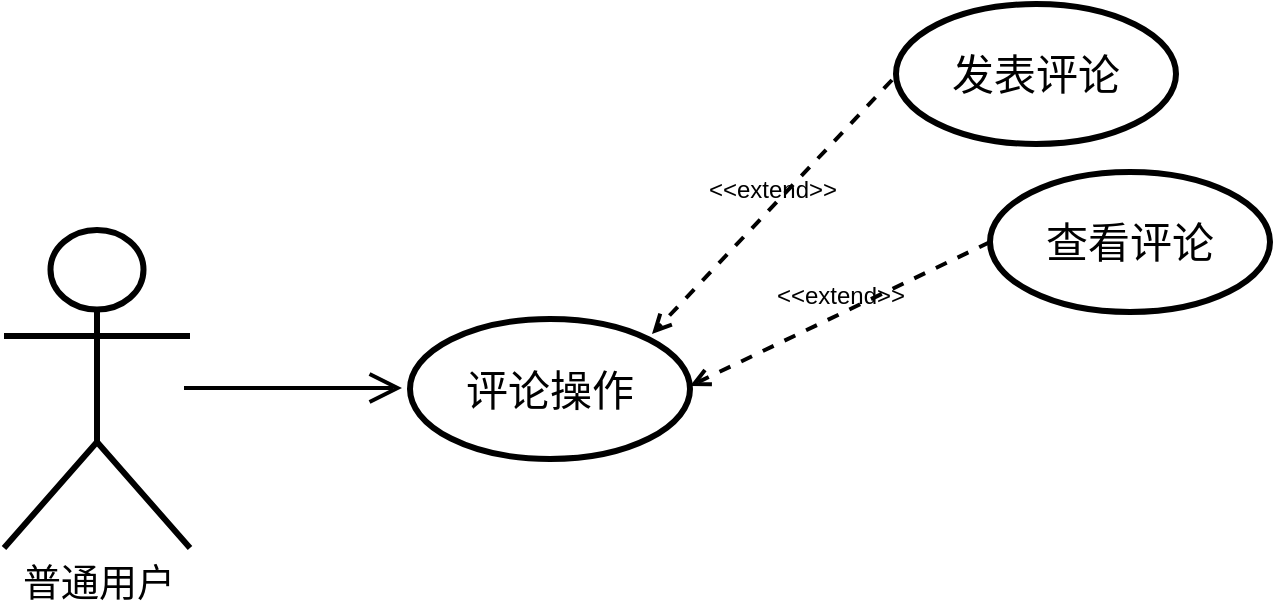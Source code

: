 <mxfile version="22.0.8" type="github">
  <diagram name="第 1 页" id="cpzl2ByvCGcXQiZo-43P">
    <mxGraphModel dx="976" dy="605" grid="0" gridSize="10" guides="1" tooltips="1" connect="1" arrows="1" fold="1" page="1" pageScale="1" pageWidth="1169" pageHeight="827" math="0" shadow="0">
      <root>
        <mxCell id="0" />
        <mxCell id="1" parent="0" />
        <mxCell id="15oJ6TcjCSk08Qs32s2y-2" value="&lt;font style=&quot;font-size: 19px;&quot;&gt;普通用户&lt;/font&gt;" style="shape=umlActor;verticalLabelPosition=bottom;verticalAlign=top;html=1;outlineConnect=0;strokeWidth=3;" vertex="1" parent="1">
          <mxGeometry x="186" y="262" width="93" height="159" as="geometry" />
        </mxCell>
        <mxCell id="15oJ6TcjCSk08Qs32s2y-3" value="" style="endArrow=open;endFill=1;endSize=12;html=1;rounded=0;strokeWidth=2;" edge="1" parent="1">
          <mxGeometry width="160" relative="1" as="geometry">
            <mxPoint x="276" y="341" as="sourcePoint" />
            <mxPoint x="385" y="341" as="targetPoint" />
          </mxGeometry>
        </mxCell>
        <mxCell id="15oJ6TcjCSk08Qs32s2y-7" value="&lt;span style=&quot;font-size: 21px;&quot;&gt;评论操作&lt;/span&gt;" style="ellipse;whiteSpace=wrap;html=1;strokeWidth=3;" vertex="1" parent="1">
          <mxGeometry x="389" y="306.5" width="140" height="70" as="geometry" />
        </mxCell>
        <mxCell id="15oJ6TcjCSk08Qs32s2y-8" value="&lt;span style=&quot;font-size: 21px;&quot;&gt;发表评论&lt;/span&gt;" style="ellipse;whiteSpace=wrap;html=1;strokeWidth=3;" vertex="1" parent="1">
          <mxGeometry x="632" y="149" width="140" height="70" as="geometry" />
        </mxCell>
        <mxCell id="15oJ6TcjCSk08Qs32s2y-9" value="&lt;font style=&quot;font-size: 12px;&quot;&gt;&amp;lt;&amp;lt;extend&amp;gt;&amp;gt;&lt;/font&gt;" style="html=1;verticalAlign=bottom;labelBackgroundColor=none;endArrow=open;endFill=0;dashed=1;rounded=0;strokeWidth=2;" edge="1" parent="1">
          <mxGeometry width="160" relative="1" as="geometry">
            <mxPoint x="630" y="187" as="sourcePoint" />
            <mxPoint x="510" y="314" as="targetPoint" />
          </mxGeometry>
        </mxCell>
        <mxCell id="15oJ6TcjCSk08Qs32s2y-10" value="&lt;span style=&quot;font-size: 21px;&quot;&gt;查看评论&lt;/span&gt;" style="ellipse;whiteSpace=wrap;html=1;strokeWidth=3;" vertex="1" parent="1">
          <mxGeometry x="679" y="233" width="140" height="70" as="geometry" />
        </mxCell>
        <mxCell id="15oJ6TcjCSk08Qs32s2y-11" value="&lt;font style=&quot;font-size: 12px;&quot;&gt;&amp;lt;&amp;lt;extend&amp;gt;&amp;gt;&lt;/font&gt;" style="html=1;verticalAlign=bottom;labelBackgroundColor=none;endArrow=open;endFill=0;dashed=1;rounded=0;strokeWidth=2;exitX=0;exitY=0.5;exitDx=0;exitDy=0;" edge="1" parent="1" source="15oJ6TcjCSk08Qs32s2y-10">
          <mxGeometry width="160" relative="1" as="geometry">
            <mxPoint x="649" y="213" as="sourcePoint" />
            <mxPoint x="529" y="340" as="targetPoint" />
          </mxGeometry>
        </mxCell>
      </root>
    </mxGraphModel>
  </diagram>
</mxfile>
